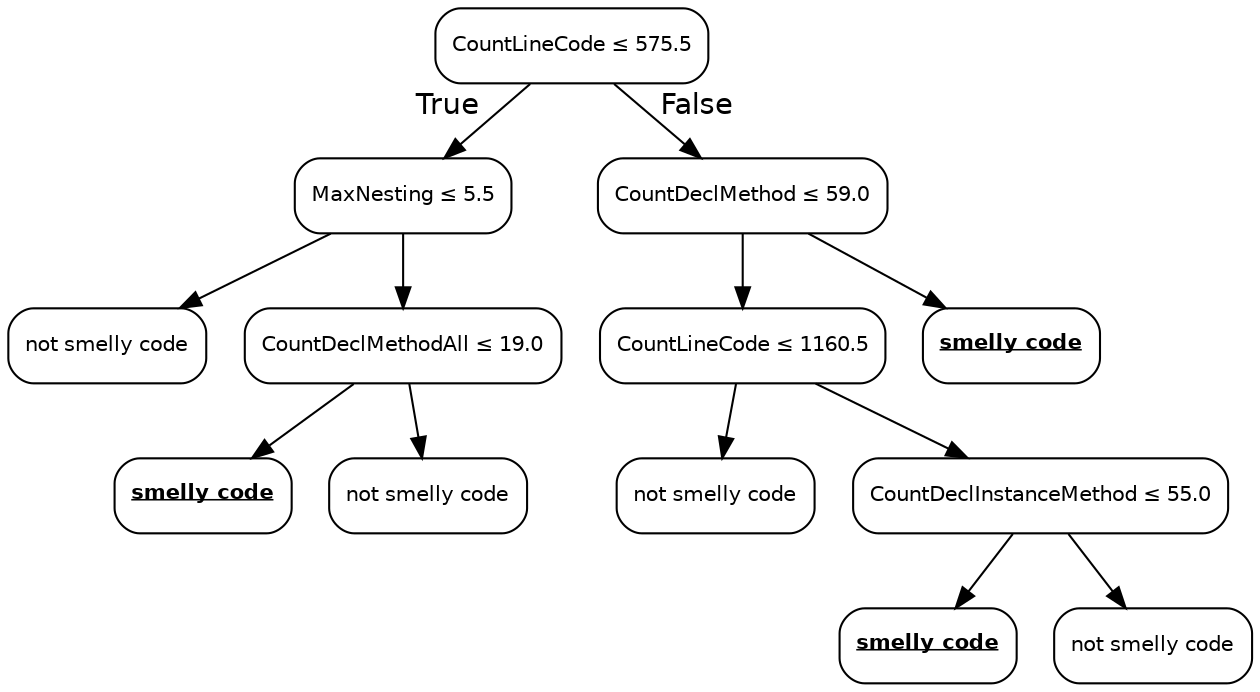digraph Tree {
node [color="black", fontname=helvetica, shape=box, style="rounded", width=0.5, fontsize=10];
edge [fontname=helvetica];
0 [label=<CountLineCode &le; 575.5>];
1 [label=<MaxNesting &le; 5.5>];
0 -> 1  [headlabel="True", labelangle=45, labeldistance="2.5"];
7 [label=<not smelly code>];
1 -> 7;
8 [label=<CountDeclMethodAll &le; 19.0>];
1 -> 8;
11 [label=<<u><b>smelly code</b></u>>];
8 -> 11;
12 [label=<not smelly code>];
8 -> 12;
2 [label=<CountDeclMethod &le; 59.0>];
0 -> 2  [headlabel="False", labelangle="-45", labeldistance="2.5"];
3 [label=<CountLineCode &le; 1160.5>];
2 -> 3;
5 [label=<not smelly code>];
3 -> 5;
6 [label=<CountDeclInstanceMethod &le; 55.0>];
3 -> 6;
9 [label=<<u><b>smelly code</b></u>>];
6 -> 9;
10 [label=<not smelly code>];
6 -> 10;
4 [label=<<u><b>smelly code</b></u>>];
2 -> 4;
}
